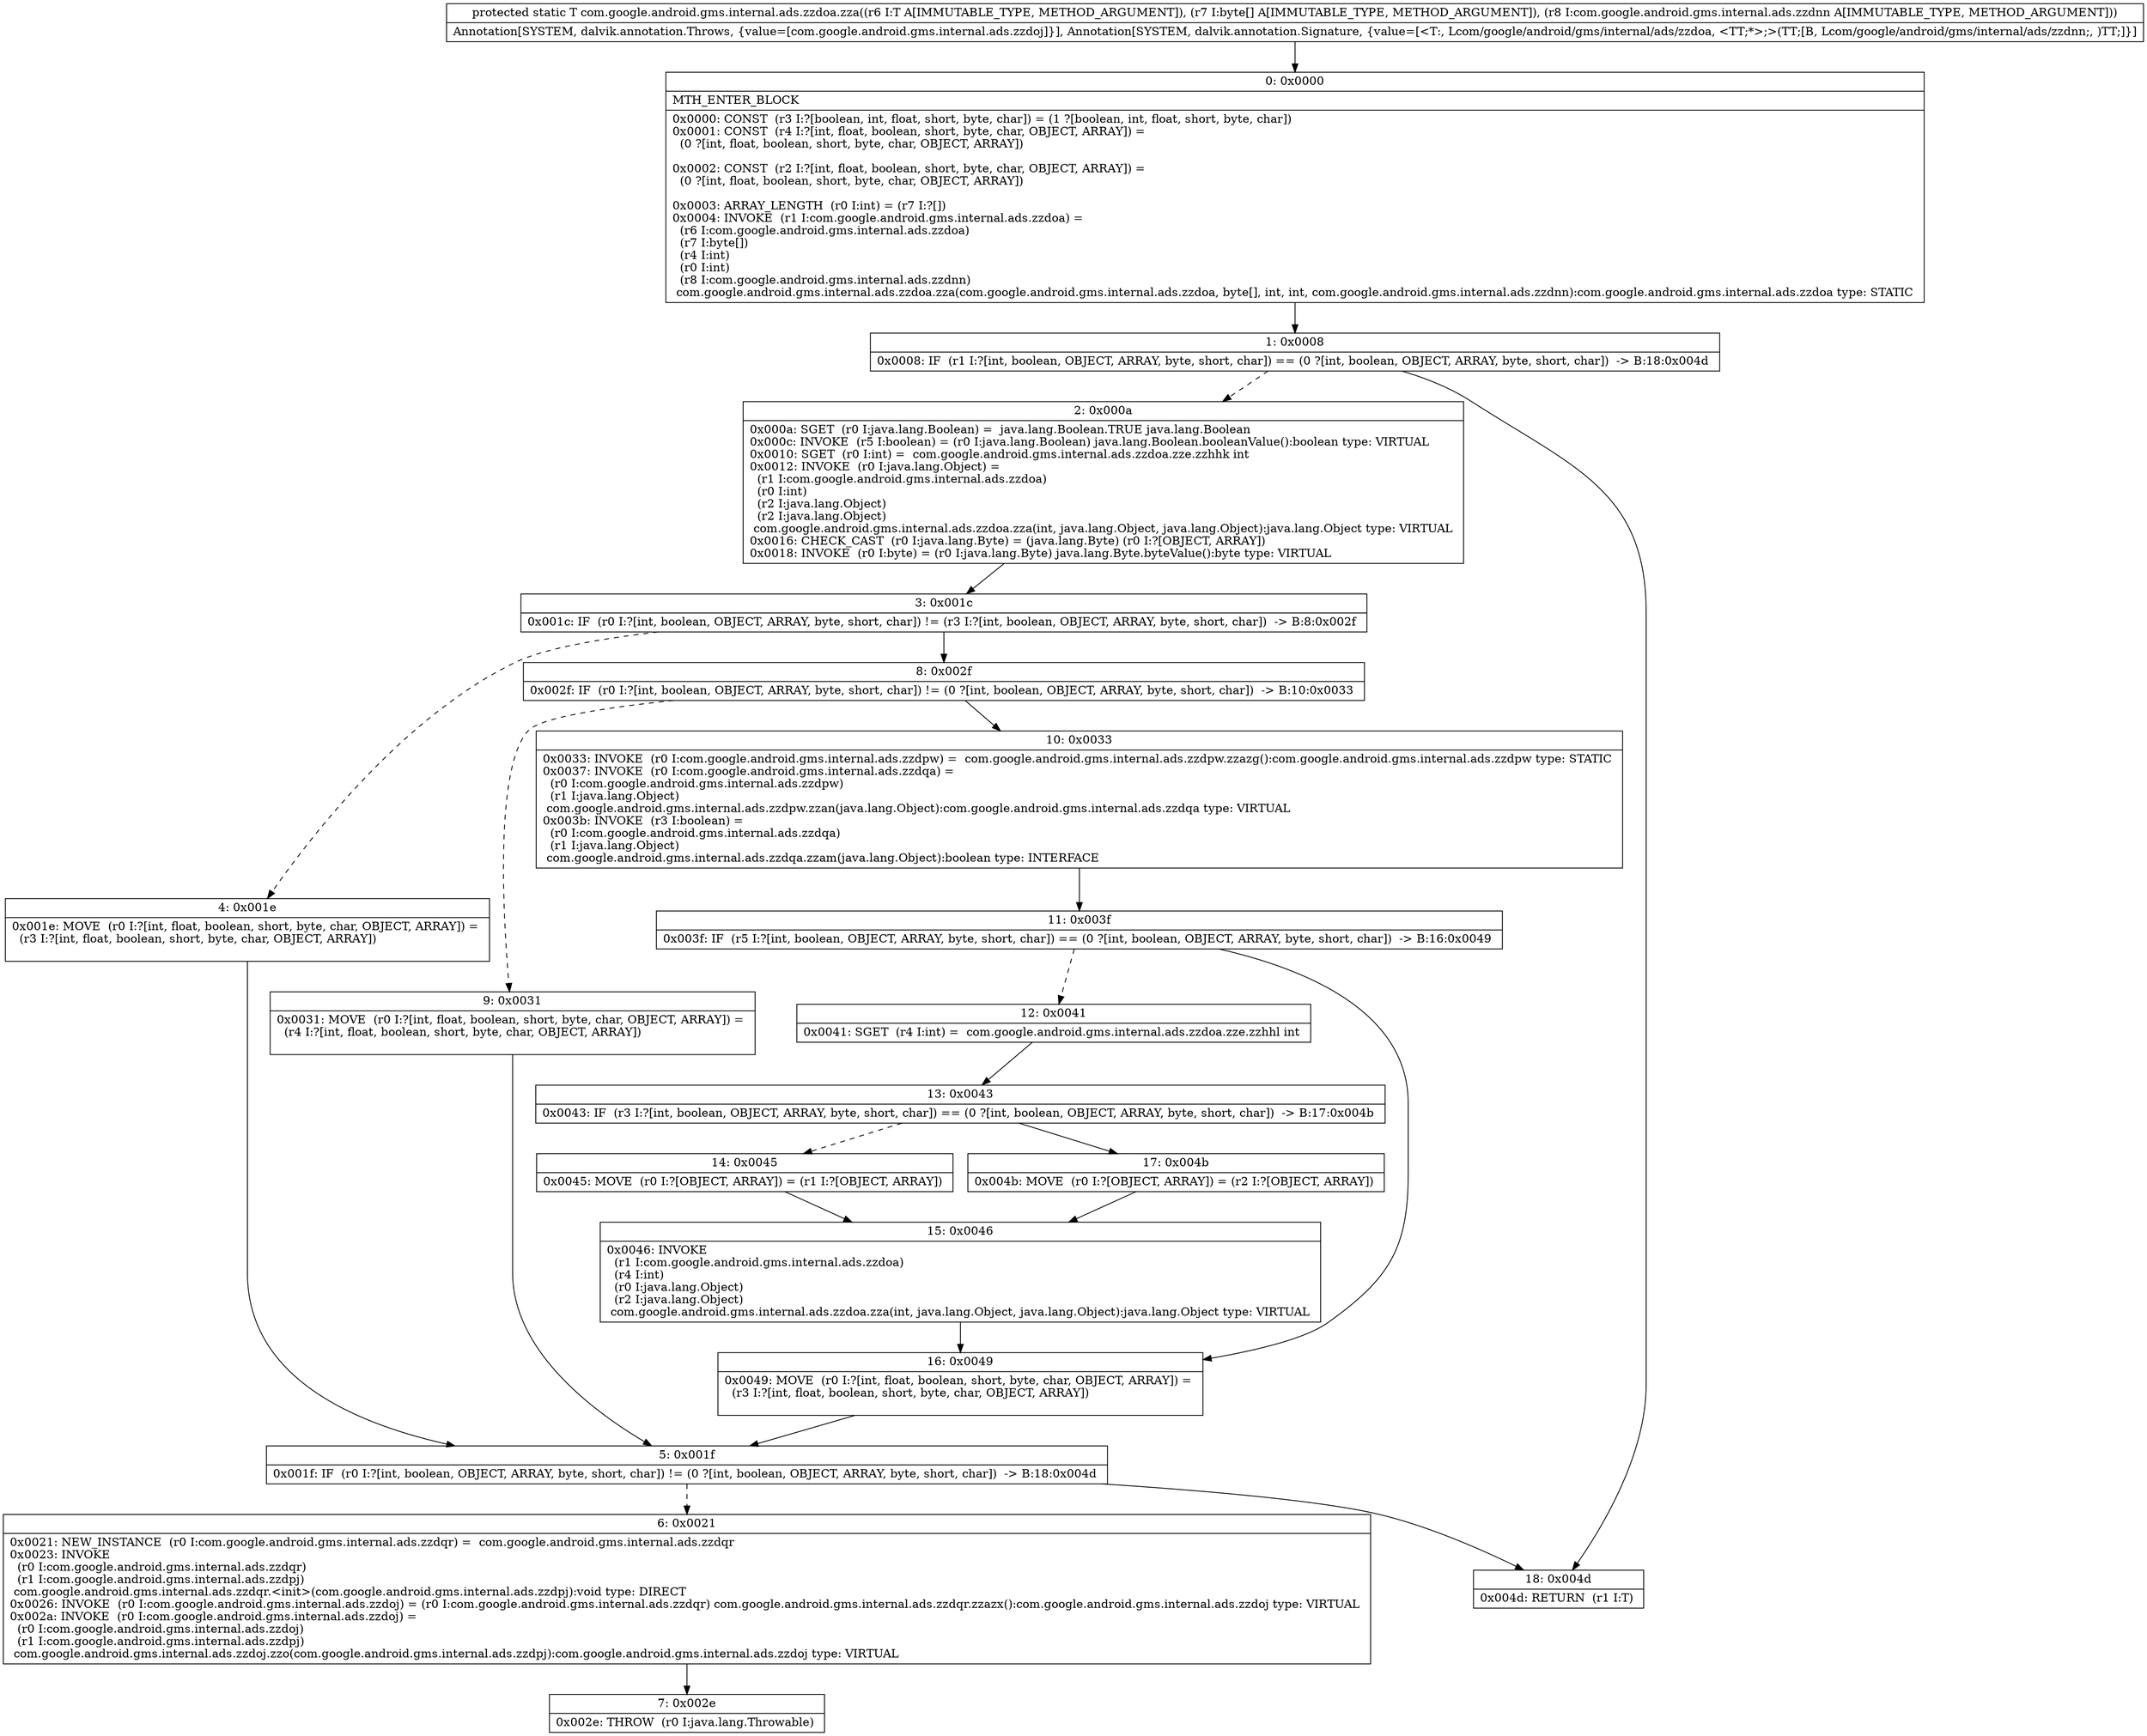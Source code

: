 digraph "CFG forcom.google.android.gms.internal.ads.zzdoa.zza(Lcom\/google\/android\/gms\/internal\/ads\/zzdoa;[BLcom\/google\/android\/gms\/internal\/ads\/zzdnn;)Lcom\/google\/android\/gms\/internal\/ads\/zzdoa;" {
Node_0 [shape=record,label="{0\:\ 0x0000|MTH_ENTER_BLOCK\l|0x0000: CONST  (r3 I:?[boolean, int, float, short, byte, char]) = (1 ?[boolean, int, float, short, byte, char]) \l0x0001: CONST  (r4 I:?[int, float, boolean, short, byte, char, OBJECT, ARRAY]) = \l  (0 ?[int, float, boolean, short, byte, char, OBJECT, ARRAY])\l \l0x0002: CONST  (r2 I:?[int, float, boolean, short, byte, char, OBJECT, ARRAY]) = \l  (0 ?[int, float, boolean, short, byte, char, OBJECT, ARRAY])\l \l0x0003: ARRAY_LENGTH  (r0 I:int) = (r7 I:?[]) \l0x0004: INVOKE  (r1 I:com.google.android.gms.internal.ads.zzdoa) = \l  (r6 I:com.google.android.gms.internal.ads.zzdoa)\l  (r7 I:byte[])\l  (r4 I:int)\l  (r0 I:int)\l  (r8 I:com.google.android.gms.internal.ads.zzdnn)\l com.google.android.gms.internal.ads.zzdoa.zza(com.google.android.gms.internal.ads.zzdoa, byte[], int, int, com.google.android.gms.internal.ads.zzdnn):com.google.android.gms.internal.ads.zzdoa type: STATIC \l}"];
Node_1 [shape=record,label="{1\:\ 0x0008|0x0008: IF  (r1 I:?[int, boolean, OBJECT, ARRAY, byte, short, char]) == (0 ?[int, boolean, OBJECT, ARRAY, byte, short, char])  \-\> B:18:0x004d \l}"];
Node_2 [shape=record,label="{2\:\ 0x000a|0x000a: SGET  (r0 I:java.lang.Boolean) =  java.lang.Boolean.TRUE java.lang.Boolean \l0x000c: INVOKE  (r5 I:boolean) = (r0 I:java.lang.Boolean) java.lang.Boolean.booleanValue():boolean type: VIRTUAL \l0x0010: SGET  (r0 I:int) =  com.google.android.gms.internal.ads.zzdoa.zze.zzhhk int \l0x0012: INVOKE  (r0 I:java.lang.Object) = \l  (r1 I:com.google.android.gms.internal.ads.zzdoa)\l  (r0 I:int)\l  (r2 I:java.lang.Object)\l  (r2 I:java.lang.Object)\l com.google.android.gms.internal.ads.zzdoa.zza(int, java.lang.Object, java.lang.Object):java.lang.Object type: VIRTUAL \l0x0016: CHECK_CAST  (r0 I:java.lang.Byte) = (java.lang.Byte) (r0 I:?[OBJECT, ARRAY]) \l0x0018: INVOKE  (r0 I:byte) = (r0 I:java.lang.Byte) java.lang.Byte.byteValue():byte type: VIRTUAL \l}"];
Node_3 [shape=record,label="{3\:\ 0x001c|0x001c: IF  (r0 I:?[int, boolean, OBJECT, ARRAY, byte, short, char]) != (r3 I:?[int, boolean, OBJECT, ARRAY, byte, short, char])  \-\> B:8:0x002f \l}"];
Node_4 [shape=record,label="{4\:\ 0x001e|0x001e: MOVE  (r0 I:?[int, float, boolean, short, byte, char, OBJECT, ARRAY]) = \l  (r3 I:?[int, float, boolean, short, byte, char, OBJECT, ARRAY])\l \l}"];
Node_5 [shape=record,label="{5\:\ 0x001f|0x001f: IF  (r0 I:?[int, boolean, OBJECT, ARRAY, byte, short, char]) != (0 ?[int, boolean, OBJECT, ARRAY, byte, short, char])  \-\> B:18:0x004d \l}"];
Node_6 [shape=record,label="{6\:\ 0x0021|0x0021: NEW_INSTANCE  (r0 I:com.google.android.gms.internal.ads.zzdqr) =  com.google.android.gms.internal.ads.zzdqr \l0x0023: INVOKE  \l  (r0 I:com.google.android.gms.internal.ads.zzdqr)\l  (r1 I:com.google.android.gms.internal.ads.zzdpj)\l com.google.android.gms.internal.ads.zzdqr.\<init\>(com.google.android.gms.internal.ads.zzdpj):void type: DIRECT \l0x0026: INVOKE  (r0 I:com.google.android.gms.internal.ads.zzdoj) = (r0 I:com.google.android.gms.internal.ads.zzdqr) com.google.android.gms.internal.ads.zzdqr.zzazx():com.google.android.gms.internal.ads.zzdoj type: VIRTUAL \l0x002a: INVOKE  (r0 I:com.google.android.gms.internal.ads.zzdoj) = \l  (r0 I:com.google.android.gms.internal.ads.zzdoj)\l  (r1 I:com.google.android.gms.internal.ads.zzdpj)\l com.google.android.gms.internal.ads.zzdoj.zzo(com.google.android.gms.internal.ads.zzdpj):com.google.android.gms.internal.ads.zzdoj type: VIRTUAL \l}"];
Node_7 [shape=record,label="{7\:\ 0x002e|0x002e: THROW  (r0 I:java.lang.Throwable) \l}"];
Node_8 [shape=record,label="{8\:\ 0x002f|0x002f: IF  (r0 I:?[int, boolean, OBJECT, ARRAY, byte, short, char]) != (0 ?[int, boolean, OBJECT, ARRAY, byte, short, char])  \-\> B:10:0x0033 \l}"];
Node_9 [shape=record,label="{9\:\ 0x0031|0x0031: MOVE  (r0 I:?[int, float, boolean, short, byte, char, OBJECT, ARRAY]) = \l  (r4 I:?[int, float, boolean, short, byte, char, OBJECT, ARRAY])\l \l}"];
Node_10 [shape=record,label="{10\:\ 0x0033|0x0033: INVOKE  (r0 I:com.google.android.gms.internal.ads.zzdpw) =  com.google.android.gms.internal.ads.zzdpw.zzazg():com.google.android.gms.internal.ads.zzdpw type: STATIC \l0x0037: INVOKE  (r0 I:com.google.android.gms.internal.ads.zzdqa) = \l  (r0 I:com.google.android.gms.internal.ads.zzdpw)\l  (r1 I:java.lang.Object)\l com.google.android.gms.internal.ads.zzdpw.zzan(java.lang.Object):com.google.android.gms.internal.ads.zzdqa type: VIRTUAL \l0x003b: INVOKE  (r3 I:boolean) = \l  (r0 I:com.google.android.gms.internal.ads.zzdqa)\l  (r1 I:java.lang.Object)\l com.google.android.gms.internal.ads.zzdqa.zzam(java.lang.Object):boolean type: INTERFACE \l}"];
Node_11 [shape=record,label="{11\:\ 0x003f|0x003f: IF  (r5 I:?[int, boolean, OBJECT, ARRAY, byte, short, char]) == (0 ?[int, boolean, OBJECT, ARRAY, byte, short, char])  \-\> B:16:0x0049 \l}"];
Node_12 [shape=record,label="{12\:\ 0x0041|0x0041: SGET  (r4 I:int) =  com.google.android.gms.internal.ads.zzdoa.zze.zzhhl int \l}"];
Node_13 [shape=record,label="{13\:\ 0x0043|0x0043: IF  (r3 I:?[int, boolean, OBJECT, ARRAY, byte, short, char]) == (0 ?[int, boolean, OBJECT, ARRAY, byte, short, char])  \-\> B:17:0x004b \l}"];
Node_14 [shape=record,label="{14\:\ 0x0045|0x0045: MOVE  (r0 I:?[OBJECT, ARRAY]) = (r1 I:?[OBJECT, ARRAY]) \l}"];
Node_15 [shape=record,label="{15\:\ 0x0046|0x0046: INVOKE  \l  (r1 I:com.google.android.gms.internal.ads.zzdoa)\l  (r4 I:int)\l  (r0 I:java.lang.Object)\l  (r2 I:java.lang.Object)\l com.google.android.gms.internal.ads.zzdoa.zza(int, java.lang.Object, java.lang.Object):java.lang.Object type: VIRTUAL \l}"];
Node_16 [shape=record,label="{16\:\ 0x0049|0x0049: MOVE  (r0 I:?[int, float, boolean, short, byte, char, OBJECT, ARRAY]) = \l  (r3 I:?[int, float, boolean, short, byte, char, OBJECT, ARRAY])\l \l}"];
Node_17 [shape=record,label="{17\:\ 0x004b|0x004b: MOVE  (r0 I:?[OBJECT, ARRAY]) = (r2 I:?[OBJECT, ARRAY]) \l}"];
Node_18 [shape=record,label="{18\:\ 0x004d|0x004d: RETURN  (r1 I:T) \l}"];
MethodNode[shape=record,label="{protected static T com.google.android.gms.internal.ads.zzdoa.zza((r6 I:T A[IMMUTABLE_TYPE, METHOD_ARGUMENT]), (r7 I:byte[] A[IMMUTABLE_TYPE, METHOD_ARGUMENT]), (r8 I:com.google.android.gms.internal.ads.zzdnn A[IMMUTABLE_TYPE, METHOD_ARGUMENT]))  | Annotation[SYSTEM, dalvik.annotation.Throws, \{value=[com.google.android.gms.internal.ads.zzdoj]\}], Annotation[SYSTEM, dalvik.annotation.Signature, \{value=[\<T:, Lcom\/google\/android\/gms\/internal\/ads\/zzdoa, \<TT;*\>;\>(TT;[B, Lcom\/google\/android\/gms\/internal\/ads\/zzdnn;, )TT;]\}]\l}"];
MethodNode -> Node_0;
Node_0 -> Node_1;
Node_1 -> Node_2[style=dashed];
Node_1 -> Node_18;
Node_2 -> Node_3;
Node_3 -> Node_4[style=dashed];
Node_3 -> Node_8;
Node_4 -> Node_5;
Node_5 -> Node_6[style=dashed];
Node_5 -> Node_18;
Node_6 -> Node_7;
Node_8 -> Node_9[style=dashed];
Node_8 -> Node_10;
Node_9 -> Node_5;
Node_10 -> Node_11;
Node_11 -> Node_12[style=dashed];
Node_11 -> Node_16;
Node_12 -> Node_13;
Node_13 -> Node_14[style=dashed];
Node_13 -> Node_17;
Node_14 -> Node_15;
Node_15 -> Node_16;
Node_16 -> Node_5;
Node_17 -> Node_15;
}

